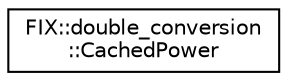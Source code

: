 digraph "Graphical Class Hierarchy"
{
  edge [fontname="Helvetica",fontsize="10",labelfontname="Helvetica",labelfontsize="10"];
  node [fontname="Helvetica",fontsize="10",shape=record];
  rankdir="LR";
  Node0 [label="FIX::double_conversion\l::CachedPower",height=0.2,width=0.4,color="black", fillcolor="white", style="filled",URL="$struct_f_i_x_1_1double__conversion_1_1_cached_power.html"];
}
